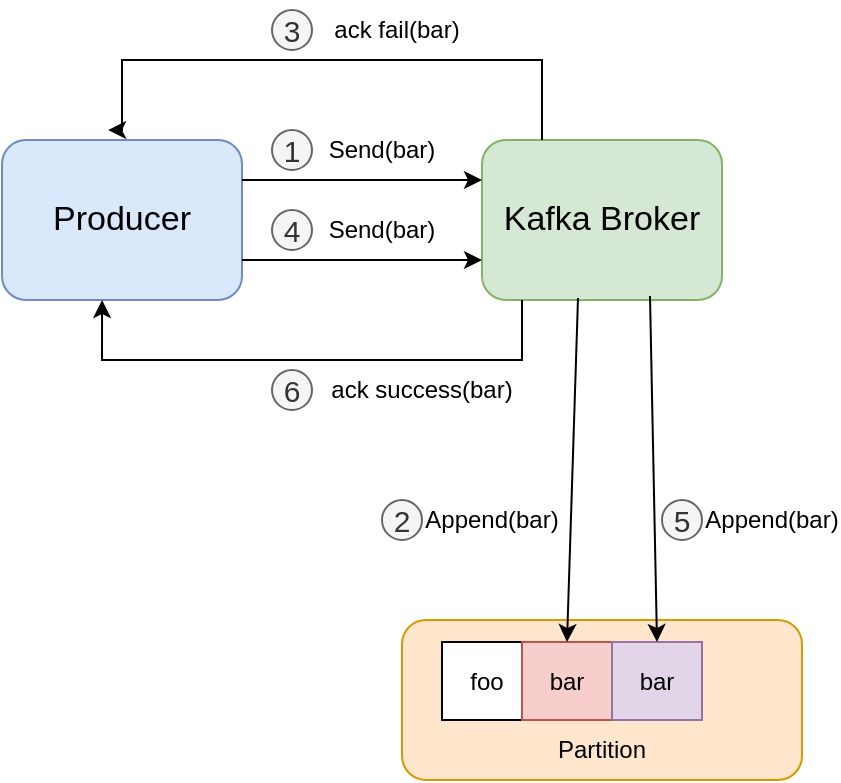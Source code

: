 <mxfile version="22.1.20" type="github">
  <diagram name="페이지-1" id="c-1A3aX_q-X58KD7lkT5">
    <mxGraphModel dx="524" dy="997" grid="1" gridSize="10" guides="1" tooltips="1" connect="1" arrows="1" fold="1" page="1" pageScale="1" pageWidth="1169" pageHeight="827" math="0" shadow="0">
      <root>
        <mxCell id="0" />
        <mxCell id="1" parent="0" />
        <mxCell id="Dp4_jAzWeO5LzgAZ3dpD-2" value="&lt;font style=&quot;font-size: 17px;&quot;&gt;Producer&lt;/font&gt;" style="rounded=1;whiteSpace=wrap;html=1;fillColor=#dae8fc;strokeColor=#6c8ebf;" vertex="1" parent="1">
          <mxGeometry x="120" y="120" width="120" height="80" as="geometry" />
        </mxCell>
        <mxCell id="Dp4_jAzWeO5LzgAZ3dpD-3" value="&lt;span style=&quot;font-size: 17px;&quot;&gt;Kafka Broker&lt;/span&gt;" style="rounded=1;whiteSpace=wrap;html=1;fillColor=#d5e8d4;strokeColor=#82b366;" vertex="1" parent="1">
          <mxGeometry x="360" y="120" width="120" height="80" as="geometry" />
        </mxCell>
        <mxCell id="Dp4_jAzWeO5LzgAZ3dpD-9" value="" style="group" vertex="1" connectable="0" parent="1">
          <mxGeometry x="320" y="360" width="200" height="80" as="geometry" />
        </mxCell>
        <mxCell id="Dp4_jAzWeO5LzgAZ3dpD-4" value="" style="rounded=1;whiteSpace=wrap;html=1;fillColor=#ffe6cc;strokeColor=#d79b00;" vertex="1" parent="Dp4_jAzWeO5LzgAZ3dpD-9">
          <mxGeometry width="200" height="80" as="geometry" />
        </mxCell>
        <mxCell id="Dp4_jAzWeO5LzgAZ3dpD-5" value="foo" style="rounded=0;whiteSpace=wrap;html=1;" vertex="1" parent="Dp4_jAzWeO5LzgAZ3dpD-9">
          <mxGeometry x="20" y="11" width="45" height="39" as="geometry" />
        </mxCell>
        <mxCell id="Dp4_jAzWeO5LzgAZ3dpD-6" value="Partition" style="text;html=1;strokeColor=none;fillColor=none;align=center;verticalAlign=middle;whiteSpace=wrap;rounded=0;" vertex="1" parent="Dp4_jAzWeO5LzgAZ3dpD-9">
          <mxGeometry x="70" y="50" width="60" height="30" as="geometry" />
        </mxCell>
        <mxCell id="Dp4_jAzWeO5LzgAZ3dpD-7" value="bar" style="rounded=0;whiteSpace=wrap;html=1;fillColor=#f8cecc;strokeColor=#b85450;" vertex="1" parent="Dp4_jAzWeO5LzgAZ3dpD-9">
          <mxGeometry x="60" y="11" width="45" height="39" as="geometry" />
        </mxCell>
        <mxCell id="Dp4_jAzWeO5LzgAZ3dpD-8" value="bar" style="rounded=0;whiteSpace=wrap;html=1;fillColor=#e1d5e7;strokeColor=#9673a6;" vertex="1" parent="Dp4_jAzWeO5LzgAZ3dpD-9">
          <mxGeometry x="105" y="11" width="45" height="39" as="geometry" />
        </mxCell>
        <mxCell id="Dp4_jAzWeO5LzgAZ3dpD-10" value="" style="endArrow=classic;html=1;rounded=0;exitX=1;exitY=0.25;exitDx=0;exitDy=0;entryX=0;entryY=0.25;entryDx=0;entryDy=0;" edge="1" parent="1" source="Dp4_jAzWeO5LzgAZ3dpD-2" target="Dp4_jAzWeO5LzgAZ3dpD-3">
          <mxGeometry width="50" height="50" relative="1" as="geometry">
            <mxPoint x="200" y="340" as="sourcePoint" />
            <mxPoint x="250" y="290" as="targetPoint" />
          </mxGeometry>
        </mxCell>
        <mxCell id="Dp4_jAzWeO5LzgAZ3dpD-11" value="" style="endArrow=classic;html=1;rounded=0;exitX=1;exitY=0.25;exitDx=0;exitDy=0;entryX=0;entryY=0.25;entryDx=0;entryDy=0;" edge="1" parent="1">
          <mxGeometry width="50" height="50" relative="1" as="geometry">
            <mxPoint x="240" y="180" as="sourcePoint" />
            <mxPoint x="360" y="180" as="targetPoint" />
          </mxGeometry>
        </mxCell>
        <mxCell id="Dp4_jAzWeO5LzgAZ3dpD-12" value="Send(bar)" style="text;html=1;strokeColor=none;fillColor=none;align=center;verticalAlign=middle;whiteSpace=wrap;rounded=0;" vertex="1" parent="1">
          <mxGeometry x="280" y="110" width="60" height="30" as="geometry" />
        </mxCell>
        <mxCell id="Dp4_jAzWeO5LzgAZ3dpD-13" value="&lt;font style=&quot;font-size: 15px;&quot;&gt;1&lt;/font&gt;" style="ellipse;whiteSpace=wrap;html=1;aspect=fixed;fillColor=#f5f5f5;fontColor=#333333;strokeColor=#666666;" vertex="1" parent="1">
          <mxGeometry x="255" y="115" width="20" height="20" as="geometry" />
        </mxCell>
        <mxCell id="Dp4_jAzWeO5LzgAZ3dpD-14" value="Send(bar)" style="text;html=1;strokeColor=none;fillColor=none;align=center;verticalAlign=middle;whiteSpace=wrap;rounded=0;" vertex="1" parent="1">
          <mxGeometry x="280" y="150" width="60" height="30" as="geometry" />
        </mxCell>
        <mxCell id="Dp4_jAzWeO5LzgAZ3dpD-15" value="&lt;font style=&quot;font-size: 15px;&quot;&gt;4&lt;/font&gt;" style="ellipse;whiteSpace=wrap;html=1;aspect=fixed;fillColor=#f5f5f5;fontColor=#333333;strokeColor=#666666;" vertex="1" parent="1">
          <mxGeometry x="255" y="155" width="20" height="20" as="geometry" />
        </mxCell>
        <mxCell id="Dp4_jAzWeO5LzgAZ3dpD-16" value="" style="endArrow=classic;html=1;rounded=0;exitX=0.4;exitY=0.988;exitDx=0;exitDy=0;exitPerimeter=0;entryX=0.5;entryY=0;entryDx=0;entryDy=0;" edge="1" parent="1" source="Dp4_jAzWeO5LzgAZ3dpD-3" target="Dp4_jAzWeO5LzgAZ3dpD-7">
          <mxGeometry width="50" height="50" relative="1" as="geometry">
            <mxPoint x="250" y="530" as="sourcePoint" />
            <mxPoint x="300" y="480" as="targetPoint" />
          </mxGeometry>
        </mxCell>
        <mxCell id="Dp4_jAzWeO5LzgAZ3dpD-17" value="" style="endArrow=classic;html=1;rounded=0;exitX=0.7;exitY=0.975;exitDx=0;exitDy=0;exitPerimeter=0;entryX=0.5;entryY=0;entryDx=0;entryDy=0;" edge="1" parent="1" source="Dp4_jAzWeO5LzgAZ3dpD-3" target="Dp4_jAzWeO5LzgAZ3dpD-8">
          <mxGeometry width="50" height="50" relative="1" as="geometry">
            <mxPoint x="418" y="209" as="sourcePoint" />
            <mxPoint x="413" y="381" as="targetPoint" />
          </mxGeometry>
        </mxCell>
        <mxCell id="Dp4_jAzWeO5LzgAZ3dpD-18" value="Append(bar)" style="text;html=1;strokeColor=none;fillColor=none;align=center;verticalAlign=middle;whiteSpace=wrap;rounded=0;" vertex="1" parent="1">
          <mxGeometry x="335" y="295" width="60" height="30" as="geometry" />
        </mxCell>
        <mxCell id="Dp4_jAzWeO5LzgAZ3dpD-19" value="&lt;font style=&quot;font-size: 15px;&quot;&gt;2&lt;/font&gt;" style="ellipse;whiteSpace=wrap;html=1;aspect=fixed;fillColor=#f5f5f5;fontColor=#333333;strokeColor=#666666;" vertex="1" parent="1">
          <mxGeometry x="310" y="300" width="20" height="20" as="geometry" />
        </mxCell>
        <mxCell id="Dp4_jAzWeO5LzgAZ3dpD-20" value="Append(bar)" style="text;html=1;strokeColor=none;fillColor=none;align=center;verticalAlign=middle;whiteSpace=wrap;rounded=0;" vertex="1" parent="1">
          <mxGeometry x="475" y="295" width="60" height="30" as="geometry" />
        </mxCell>
        <mxCell id="Dp4_jAzWeO5LzgAZ3dpD-21" value="&lt;font style=&quot;font-size: 15px;&quot;&gt;5&lt;/font&gt;" style="ellipse;whiteSpace=wrap;html=1;aspect=fixed;fillColor=#f5f5f5;fontColor=#333333;strokeColor=#666666;" vertex="1" parent="1">
          <mxGeometry x="450" y="300" width="20" height="20" as="geometry" />
        </mxCell>
        <mxCell id="Dp4_jAzWeO5LzgAZ3dpD-22" value="" style="endArrow=classic;html=1;rounded=0;entryX=0.417;entryY=1;entryDx=0;entryDy=0;entryPerimeter=0;edgeStyle=orthogonalEdgeStyle;" edge="1" parent="1" target="Dp4_jAzWeO5LzgAZ3dpD-2">
          <mxGeometry width="50" height="50" relative="1" as="geometry">
            <mxPoint x="380" y="200" as="sourcePoint" />
            <mxPoint x="300" y="480" as="targetPoint" />
            <Array as="points">
              <mxPoint x="380" y="230" />
              <mxPoint x="170" y="230" />
            </Array>
          </mxGeometry>
        </mxCell>
        <mxCell id="Dp4_jAzWeO5LzgAZ3dpD-23" value="ack success(bar)" style="text;html=1;strokeColor=none;fillColor=none;align=center;verticalAlign=middle;whiteSpace=wrap;rounded=0;" vertex="1" parent="1">
          <mxGeometry x="280" y="230" width="100" height="30" as="geometry" />
        </mxCell>
        <mxCell id="Dp4_jAzWeO5LzgAZ3dpD-24" value="&lt;font style=&quot;font-size: 15px;&quot;&gt;6&lt;/font&gt;" style="ellipse;whiteSpace=wrap;html=1;aspect=fixed;fillColor=#f5f5f5;fontColor=#333333;strokeColor=#666666;" vertex="1" parent="1">
          <mxGeometry x="255" y="235" width="20" height="20" as="geometry" />
        </mxCell>
        <mxCell id="Dp4_jAzWeO5LzgAZ3dpD-25" value="ack fail(bar)" style="text;html=1;strokeColor=none;fillColor=none;align=center;verticalAlign=middle;whiteSpace=wrap;rounded=0;" vertex="1" parent="1">
          <mxGeometry x="280" y="50" width="75" height="30" as="geometry" />
        </mxCell>
        <mxCell id="Dp4_jAzWeO5LzgAZ3dpD-26" value="&lt;font style=&quot;font-size: 15px;&quot;&gt;3&lt;/font&gt;" style="ellipse;whiteSpace=wrap;html=1;aspect=fixed;fillColor=#f5f5f5;fontColor=#333333;strokeColor=#666666;" vertex="1" parent="1">
          <mxGeometry x="255" y="55" width="20" height="20" as="geometry" />
        </mxCell>
        <mxCell id="Dp4_jAzWeO5LzgAZ3dpD-27" value="" style="endArrow=classic;html=1;rounded=0;entryX=0.442;entryY=-0.062;entryDx=0;entryDy=0;entryPerimeter=0;edgeStyle=orthogonalEdgeStyle;exitX=0.25;exitY=0;exitDx=0;exitDy=0;" edge="1" parent="1" source="Dp4_jAzWeO5LzgAZ3dpD-3" target="Dp4_jAzWeO5LzgAZ3dpD-2">
          <mxGeometry width="50" height="50" relative="1" as="geometry">
            <mxPoint x="390" y="210" as="sourcePoint" />
            <mxPoint x="180" y="210" as="targetPoint" />
            <Array as="points">
              <mxPoint x="390" y="80" />
              <mxPoint x="180" y="80" />
              <mxPoint x="180" y="115" />
            </Array>
          </mxGeometry>
        </mxCell>
      </root>
    </mxGraphModel>
  </diagram>
</mxfile>
